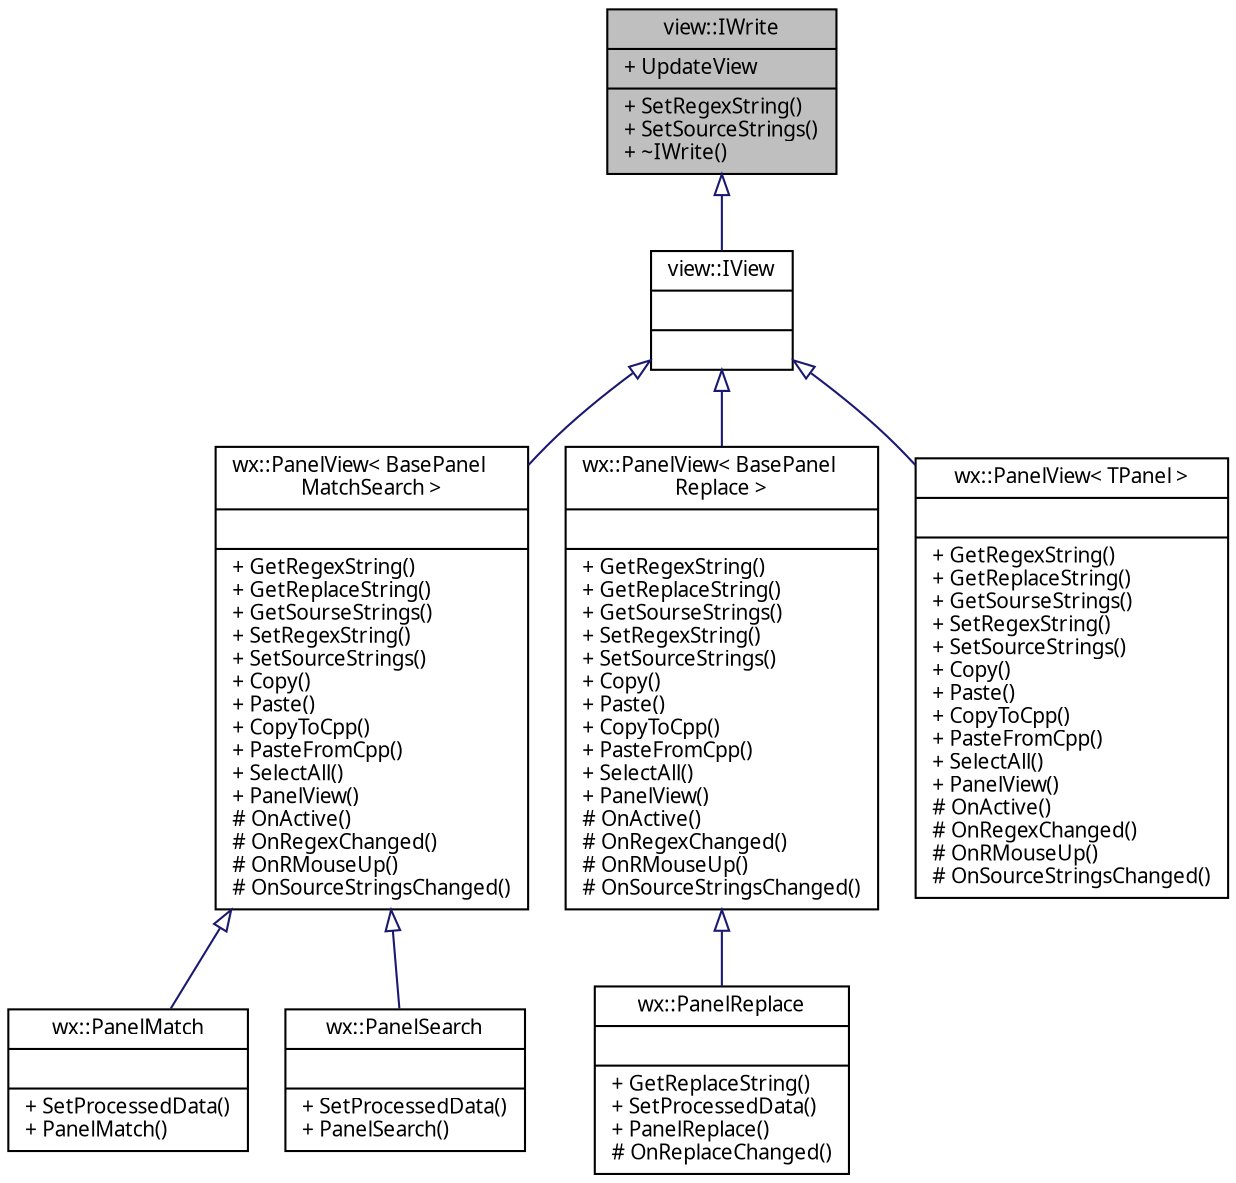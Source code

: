 digraph "view::IWrite"
{
 // INTERACTIVE_SVG=YES
  edge [fontname="Verdana",fontsize="10",labelfontname="Verdana",labelfontsize="10"];
  node [fontname="Verdana",fontsize="10",shape=record];
  Node1 [label="{view::IWrite\n|+ UpdateView\l|+ SetRegexString()\l+ SetSourceStrings()\l+ ~IWrite()\l}",height=0.2,width=0.4,color="black", fillcolor="grey75", style="filled", fontcolor="black"];
  Node1 -> Node2 [dir="back",color="midnightblue",fontsize="10",style="solid",arrowtail="onormal",fontname="Verdana"];
  Node2 [label="{view::IView\n||}",height=0.2,width=0.4,color="black", fillcolor="white", style="filled",URL="$classview_1_1_i_view.html",tooltip="Класс входит в Проект RegexTester   Интерфейсный класс представления. "];
  Node2 -> Node3 [dir="back",color="midnightblue",fontsize="10",style="solid",arrowtail="onormal",fontname="Verdana"];
  Node3 [label="{wx::PanelView\< BasePanel\lMatchSearch \>\n||+ GetRegexString()\l+ GetReplaceString()\l+ GetSourseStrings()\l+ SetRegexString()\l+ SetSourceStrings()\l+ Copy()\l+ Paste()\l+ CopyToCpp()\l+ PasteFromCpp()\l+ SelectAll()\l+ PanelView()\l# OnActive()\l# OnRegexChanged()\l# OnRMouseUp()\l# OnSourceStringsChanged()\l}",height=0.2,width=0.4,color="black", fillcolor="white", style="filled",URL="$classwx_1_1_panel_view.html"];
  Node3 -> Node4 [dir="back",color="midnightblue",fontsize="10",style="solid",arrowtail="onormal",fontname="Verdana"];
  Node4 [label="{wx::PanelMatch\n||+ SetProcessedData()\l+ PanelMatch()\l}",height=0.2,width=0.4,color="black", fillcolor="white", style="filled",URL="$classwx_1_1_panel_match.html",tooltip="Класс входит в Проект RegexTester   Класс панели создания регулярного выражения для совпадения..."];
  Node3 -> Node5 [dir="back",color="midnightblue",fontsize="10",style="solid",arrowtail="onormal",fontname="Verdana"];
  Node5 [label="{wx::PanelSearch\n||+ SetProcessedData()\l+ PanelSearch()\l}",height=0.2,width=0.4,color="black", fillcolor="white", style="filled",URL="$classwx_1_1_panel_search.html",tooltip="Класс входит в Проект RegexTester   Класс панели создания регулярного выражения для поиска..."];
  Node2 -> Node6 [dir="back",color="midnightblue",fontsize="10",style="solid",arrowtail="onormal",fontname="Verdana"];
  Node6 [label="{wx::PanelView\< BasePanel\lReplace \>\n||+ GetRegexString()\l+ GetReplaceString()\l+ GetSourseStrings()\l+ SetRegexString()\l+ SetSourceStrings()\l+ Copy()\l+ Paste()\l+ CopyToCpp()\l+ PasteFromCpp()\l+ SelectAll()\l+ PanelView()\l# OnActive()\l# OnRegexChanged()\l# OnRMouseUp()\l# OnSourceStringsChanged()\l}",height=0.2,width=0.4,color="black", fillcolor="white", style="filled",URL="$classwx_1_1_panel_view.html"];
  Node6 -> Node7 [dir="back",color="midnightblue",fontsize="10",style="solid",arrowtail="onormal",fontname="Verdana"];
  Node7 [label="{wx::PanelReplace\n||+ GetReplaceString()\l+ SetProcessedData()\l+ PanelReplace()\l# OnReplaceChanged()\l}",height=0.2,width=0.4,color="black", fillcolor="white", style="filled",URL="$classwx_1_1_panel_replace.html",tooltip="Класс входит в Проект RegexTester   Класс панели создания регулярного выражения для замены..."];
  Node2 -> Node8 [dir="back",color="midnightblue",fontsize="10",style="solid",arrowtail="onormal",fontname="Verdana"];
  Node8 [label="{wx::PanelView\< TPanel \>\n||+ GetRegexString()\l+ GetReplaceString()\l+ GetSourseStrings()\l+ SetRegexString()\l+ SetSourceStrings()\l+ Copy()\l+ Paste()\l+ CopyToCpp()\l+ PasteFromCpp()\l+ SelectAll()\l+ PanelView()\l# OnActive()\l# OnRegexChanged()\l# OnRMouseUp()\l# OnSourceStringsChanged()\l}",height=0.2,width=0.4,color="black", fillcolor="white", style="filled",URL="$classwx_1_1_panel_view.html",tooltip="Класс входит в Проект RegexTester   Базовый класс панелей главного tabctrl&#39;a окна программы..."];
}
